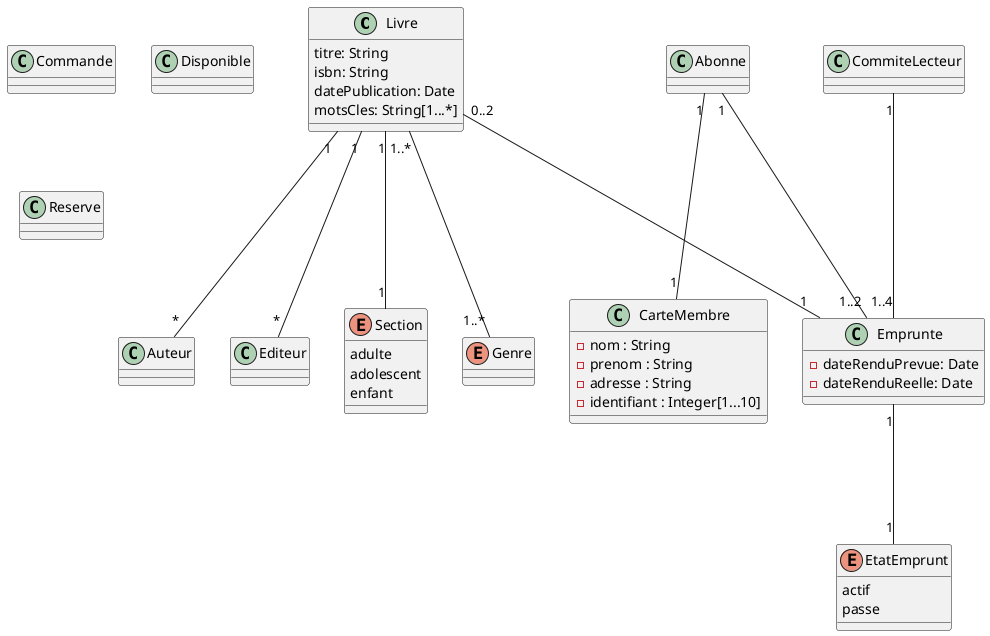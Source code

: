 @startuml
class Livre {
       titre: String
       isbn: String
       datePublication: Date
       motsCles: String[1...*]
}

enum Genre {

}

class Auteur {

}

class Editeur {

}

Class Commande {

}

Class Disponible {

}

Class Reserve {

}

enum Section {
      adulte
      adolescent
      enfant
}

enum EtatEmprunt {
      actif
      passe
}

Class Emprunte {
      - dateRenduPrevue: Date
      - dateRenduReelle: Date
}

class CarteMembre {
   - nom : String
   - prenom : String
   - adresse : String
   - identifiant : Integer[1...10]
}

class Abonne {

}

class CommiteLecteur {

}


Livre "0..2" --- "1" Emprunte
Livre "1" --- "*" Auteur
Livre "1" --- "*" Editeur
Livre "1" --- "1" Section
Livre "1..*" --- "1..*" Genre


Emprunte "1" --- "1" EtatEmprunt
CommiteLecteur "1" --- "1..4" Emprunte
Abonne "1" --- "1..2" Emprunte
Abonne "1" --- "1" CarteMembre


@enduml

